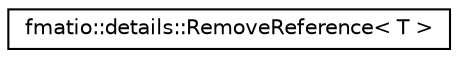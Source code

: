digraph "Graphical Class Hierarchy"
{
 // LATEX_PDF_SIZE
  edge [fontname="Helvetica",fontsize="10",labelfontname="Helvetica",labelfontsize="10"];
  node [fontname="Helvetica",fontsize="10",shape=record];
  rankdir="LR";
  Node0 [label="fmatio::details::RemoveReference\< T \>",height=0.2,width=0.4,color="black", fillcolor="white", style="filled",URL="$structfmatio_1_1details_1_1RemoveReference.html",tooltip="Remove reference structure."];
}
